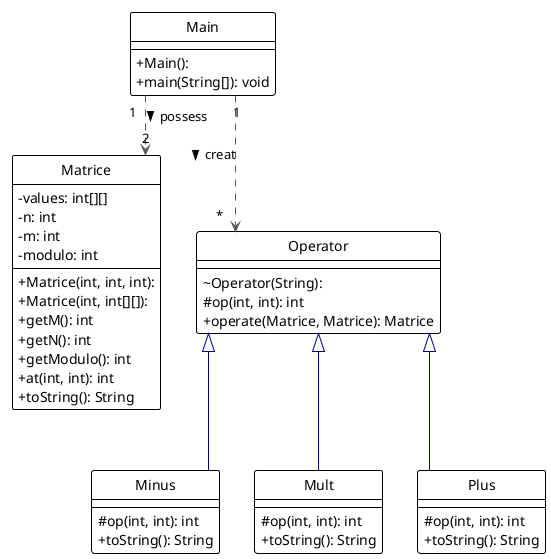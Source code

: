 @startuml
skinparam classAttributeIconSize 0
hide circle

!theme plain
top to bottom direction
skinparam linetype ortho

class Matrice {
  + Matrice(int, int, int): 
  + Matrice(int, int[][]): 
  - values: int[][]
  - n: int
  - m: int
  - modulo: int
  + getM(): int
  + getN(): int
  + getModulo(): int
  + at(int, int): int
  + toString(): String
}

class Main {
  + Main():
  + main(String[]): void
}

class Operator {
  ~ Operator(String):
  # op(int, int): int
  + operate(Matrice, Matrice): Matrice
}
class Minus {
  # op(int, int): int
  + toString(): String
}
class Mult {
  # op(int, int): int
  + toString(): String
}
class Plus {
  # op(int, int): int
  + toString(): String
}

Main     "1"  -[#595959,dashed]->  "*" Operator : creat >
Main     "1"  -[#595959,dashed]->  "2" Matrice  : possess >

Operator  ^-[#000082,plain]-    Plus
Operator  ^-[#000082,plain]-    Minus
Operator  ^-[#000082,plain]-    Mult

@enduml
